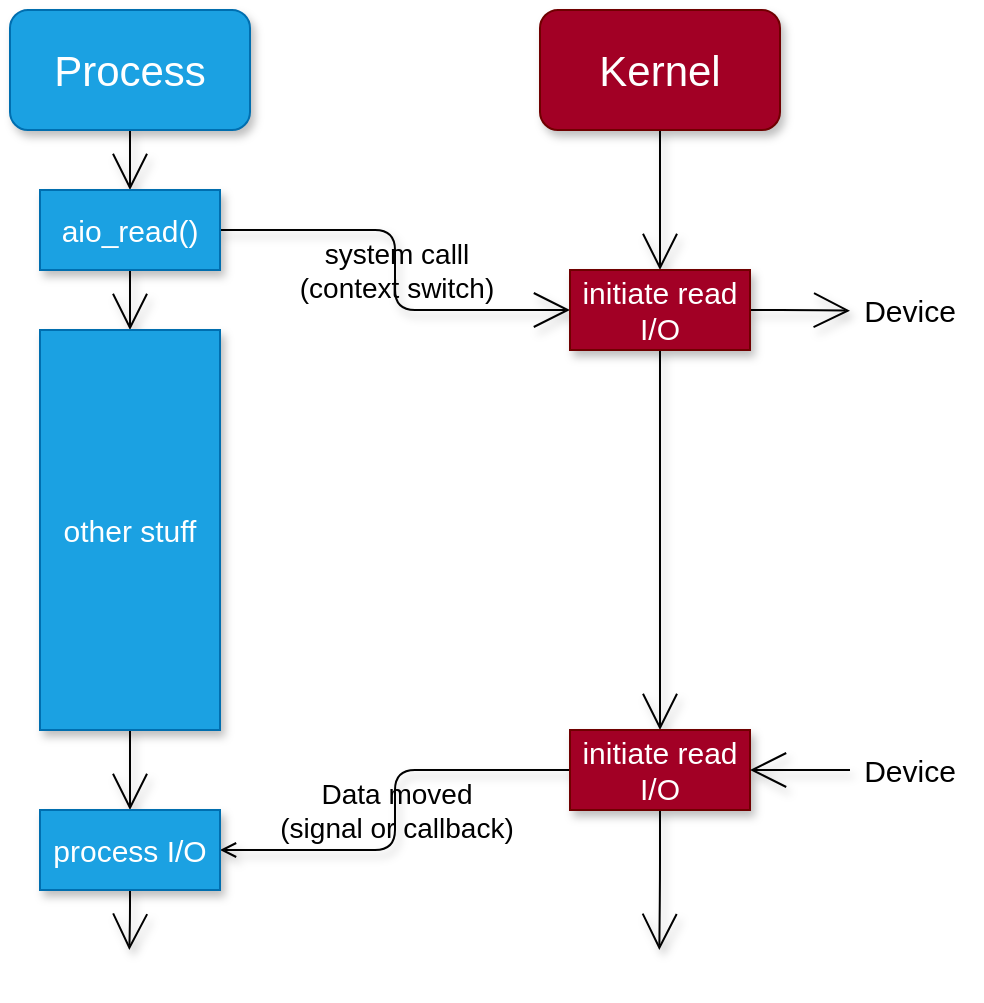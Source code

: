 <mxfile>
    <diagram id="FDJ2P0nJwxVfUtuSpbZa" name="Page-1">
        <mxGraphModel dx="837" dy="1458" grid="1" gridSize="10" guides="1" tooltips="1" connect="1" arrows="1" fold="1" page="1" pageScale="1" pageWidth="850" pageHeight="1100" math="0" shadow="0">
            <root>
                <mxCell id="0"/>
                <mxCell id="1" parent="0"/>
                <mxCell id="12" style="edgeStyle=orthogonalEdgeStyle;html=1;exitX=0.5;exitY=1;exitDx=0;exitDy=0;entryX=0.5;entryY=0;entryDx=0;entryDy=0;labelBackgroundColor=none;fontSize=15;startArrow=none;startFill=0;endArrow=open;endFill=0;endSize=16;shadow=1;" edge="1" parent="1" source="2" target="4">
                    <mxGeometry relative="1" as="geometry"/>
                </mxCell>
                <mxCell id="2" value="Process" style="rounded=1;whiteSpace=wrap;html=1;fillColor=#1ba1e2;strokeColor=#006EAF;fontColor=#ffffff;shadow=1;fontSize=21;" vertex="1" parent="1">
                    <mxGeometry x="10" y="10" width="120" height="60" as="geometry"/>
                </mxCell>
                <mxCell id="15" style="edgeStyle=orthogonalEdgeStyle;html=1;exitX=0.5;exitY=1;exitDx=0;exitDy=0;entryX=0.5;entryY=0;entryDx=0;entryDy=0;labelBackgroundColor=none;fontSize=15;startArrow=none;startFill=0;endArrow=open;endFill=0;endSize=16;shadow=1;" edge="1" parent="1" source="3" target="5">
                    <mxGeometry relative="1" as="geometry"/>
                </mxCell>
                <mxCell id="3" value="Kernel" style="rounded=1;whiteSpace=wrap;html=1;fillColor=#a20025;strokeColor=#6F0000;fontColor=#ffffff;shadow=1;fontSize=21;" vertex="1" parent="1">
                    <mxGeometry x="275" y="10" width="120" height="60" as="geometry"/>
                </mxCell>
                <mxCell id="6" value="system calll&lt;br style=&quot;font-size: 14px;&quot;&gt;(context switch)" style="edgeStyle=orthogonalEdgeStyle;html=1;exitX=1;exitY=0.5;exitDx=0;exitDy=0;entryX=0;entryY=0.5;entryDx=0;entryDy=0;endArrow=open;endFill=0;endSize=16;fontSize=14;labelBackgroundColor=none;shadow=1;" edge="1" parent="1" source="4" target="5">
                    <mxGeometry relative="1" as="geometry"/>
                </mxCell>
                <mxCell id="13" style="edgeStyle=orthogonalEdgeStyle;html=1;exitX=0.5;exitY=1;exitDx=0;exitDy=0;entryX=0.5;entryY=0;entryDx=0;entryDy=0;labelBackgroundColor=none;fontSize=15;startArrow=none;startFill=0;endArrow=open;endFill=0;endSize=16;shadow=1;" edge="1" parent="1" source="4" target="7">
                    <mxGeometry relative="1" as="geometry"/>
                </mxCell>
                <mxCell id="4" value="aio_read()" style="rounded=0;whiteSpace=wrap;html=1;fontSize=15;fillColor=#1ba1e2;strokeColor=#006EAF;fontColor=#ffffff;shadow=1;" vertex="1" parent="1">
                    <mxGeometry x="25" y="100" width="90" height="40" as="geometry"/>
                </mxCell>
                <mxCell id="16" style="edgeStyle=orthogonalEdgeStyle;html=1;exitX=1;exitY=0.5;exitDx=0;exitDy=0;labelBackgroundColor=none;fontSize=15;startArrow=none;startFill=0;endArrow=open;endFill=0;endSize=16;shadow=1;" edge="1" parent="1" source="5">
                    <mxGeometry relative="1" as="geometry">
                        <mxPoint x="430" y="160.333" as="targetPoint"/>
                    </mxGeometry>
                </mxCell>
                <mxCell id="21" style="edgeStyle=orthogonalEdgeStyle;html=1;exitX=0.5;exitY=1;exitDx=0;exitDy=0;entryX=0.5;entryY=0;entryDx=0;entryDy=0;labelBackgroundColor=none;fontSize=15;startArrow=none;startFill=0;endArrow=open;endFill=0;endSize=16;shadow=1;" edge="1" parent="1" source="5" target="11">
                    <mxGeometry relative="1" as="geometry"/>
                </mxCell>
                <mxCell id="5" value="initiate read I/O" style="rounded=0;whiteSpace=wrap;html=1;fontSize=15;fillColor=#a20025;strokeColor=#6F0000;fontColor=#ffffff;shadow=1;" vertex="1" parent="1">
                    <mxGeometry x="290" y="140" width="90" height="40" as="geometry"/>
                </mxCell>
                <mxCell id="14" style="edgeStyle=orthogonalEdgeStyle;html=1;exitX=0.5;exitY=1;exitDx=0;exitDy=0;entryX=0.5;entryY=0;entryDx=0;entryDy=0;labelBackgroundColor=none;fontSize=15;startArrow=none;startFill=0;endArrow=open;endFill=0;endSize=16;shadow=1;" edge="1" parent="1" source="7" target="10">
                    <mxGeometry relative="1" as="geometry">
                        <mxPoint x="70.0" y="590" as="sourcePoint"/>
                    </mxGeometry>
                </mxCell>
                <mxCell id="7" value="other stuff" style="rounded=0;whiteSpace=wrap;html=1;fontSize=15;fillColor=#1ba1e2;strokeColor=#006EAF;fontColor=#ffffff;shadow=1;" vertex="1" parent="1">
                    <mxGeometry x="25" y="170" width="90" height="200" as="geometry"/>
                </mxCell>
                <mxCell id="9" value="Data moved&lt;br&gt;(signal or callback)" style="edgeStyle=orthogonalEdgeStyle;html=1;exitX=1;exitY=0.5;exitDx=0;exitDy=0;entryX=0;entryY=0.5;entryDx=0;entryDy=0;endArrow=none;endFill=0;endSize=16;fontSize=14;labelBackgroundColor=none;startArrow=open;startFill=0;shadow=1;" edge="1" parent="1" source="10" target="11">
                    <mxGeometry relative="1" as="geometry">
                        <mxPoint as="offset"/>
                    </mxGeometry>
                </mxCell>
                <mxCell id="23" style="edgeStyle=orthogonalEdgeStyle;html=1;exitX=0.5;exitY=1;exitDx=0;exitDy=0;labelBackgroundColor=none;fontSize=15;startArrow=none;startFill=0;endArrow=open;endFill=0;endSize=16;shadow=1;" edge="1" parent="1" source="10">
                    <mxGeometry relative="1" as="geometry">
                        <mxPoint x="69.667" y="480" as="targetPoint"/>
                    </mxGeometry>
                </mxCell>
                <mxCell id="10" value="process I/O" style="rounded=0;whiteSpace=wrap;html=1;fontSize=15;fillColor=#1ba1e2;strokeColor=#006EAF;fontColor=#ffffff;shadow=1;" vertex="1" parent="1">
                    <mxGeometry x="25" y="410" width="90" height="40" as="geometry"/>
                </mxCell>
                <mxCell id="24" style="edgeStyle=orthogonalEdgeStyle;html=1;exitX=0.5;exitY=1;exitDx=0;exitDy=0;labelBackgroundColor=none;fontSize=15;startArrow=none;startFill=0;endArrow=open;endFill=0;endSize=16;shadow=1;" edge="1" parent="1" source="11">
                    <mxGeometry relative="1" as="geometry">
                        <mxPoint x="334.667" y="480" as="targetPoint"/>
                    </mxGeometry>
                </mxCell>
                <mxCell id="11" value="initiate read I/O" style="rounded=0;whiteSpace=wrap;html=1;fontSize=15;fillColor=#a20025;strokeColor=#6F0000;fontColor=#ffffff;shadow=1;" vertex="1" parent="1">
                    <mxGeometry x="290" y="370" width="90" height="40" as="geometry"/>
                </mxCell>
                <mxCell id="18" value="Device" style="text;html=1;strokeColor=none;fillColor=none;align=center;verticalAlign=middle;whiteSpace=wrap;rounded=0;fontSize=15;shadow=1;" vertex="1" parent="1">
                    <mxGeometry x="430" y="150" width="60" height="20" as="geometry"/>
                </mxCell>
                <mxCell id="20" style="edgeStyle=orthogonalEdgeStyle;html=1;exitX=0;exitY=0.5;exitDx=0;exitDy=0;entryX=1;entryY=0.5;entryDx=0;entryDy=0;labelBackgroundColor=none;fontSize=15;startArrow=none;startFill=0;endArrow=open;endFill=0;endSize=16;shadow=1;" edge="1" parent="1" source="19" target="11">
                    <mxGeometry relative="1" as="geometry"/>
                </mxCell>
                <mxCell id="19" value="Device" style="text;html=1;strokeColor=none;fillColor=none;align=center;verticalAlign=middle;whiteSpace=wrap;rounded=0;fontSize=15;shadow=1;" vertex="1" parent="1">
                    <mxGeometry x="430" y="380" width="60" height="20" as="geometry"/>
                </mxCell>
            </root>
        </mxGraphModel>
    </diagram>
</mxfile>